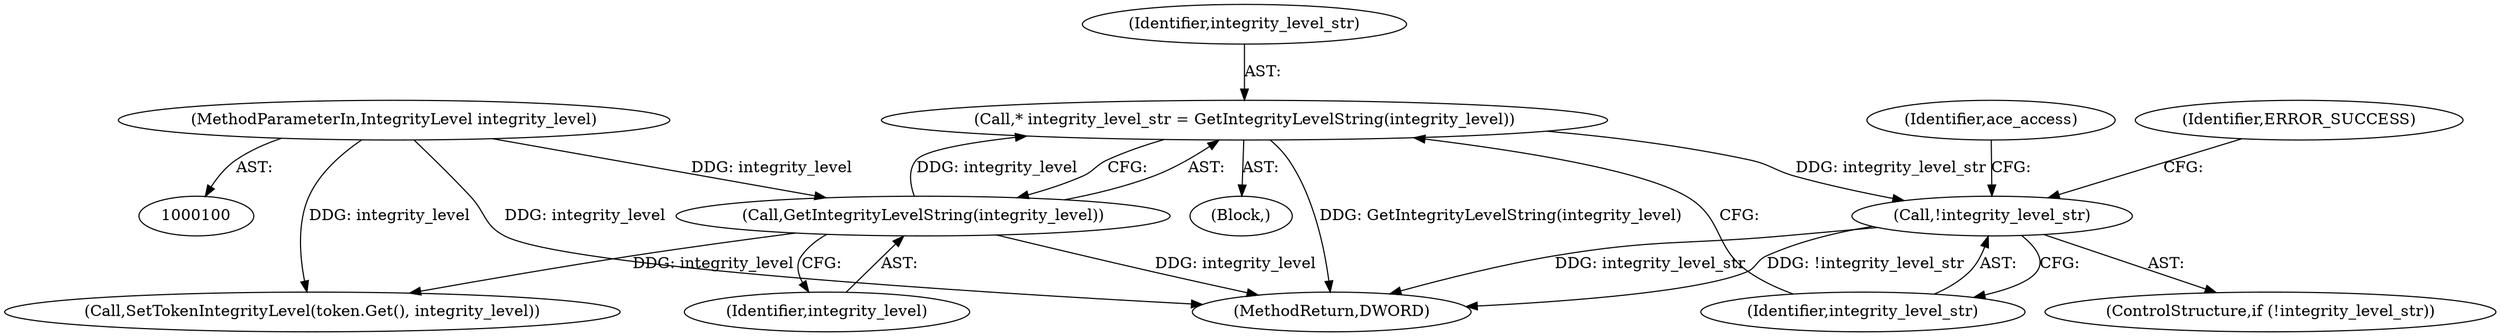 digraph "1_Chrome_48fae61b8a6c9b741f001d478c595b6c7c0af4d9_2@pointer" {
"1000110" [label="(Call,* integrity_level_str = GetIntegrityLevelString(integrity_level))"];
"1000112" [label="(Call,GetIntegrityLevelString(integrity_level))"];
"1000101" [label="(MethodParameterIn,IntegrityLevel integrity_level)"];
"1000115" [label="(Call,!integrity_level_str)"];
"1000115" [label="(Call,!integrity_level_str)"];
"1000111" [label="(Identifier,integrity_level_str)"];
"1000114" [label="(ControlStructure,if (!integrity_level_str))"];
"1000140" [label="(MethodReturn,DWORD)"];
"1000112" [label="(Call,GetIntegrityLevelString(integrity_level))"];
"1000110" [label="(Call,* integrity_level_str = GetIntegrityLevelString(integrity_level))"];
"1000113" [label="(Identifier,integrity_level)"];
"1000122" [label="(Identifier,ace_access)"];
"1000102" [label="(Block,)"];
"1000101" [label="(MethodParameterIn,IntegrityLevel integrity_level)"];
"1000119" [label="(Identifier,ERROR_SUCCESS)"];
"1000116" [label="(Identifier,integrity_level_str)"];
"1000137" [label="(Call,SetTokenIntegrityLevel(token.Get(), integrity_level))"];
"1000110" -> "1000102"  [label="AST: "];
"1000110" -> "1000112"  [label="CFG: "];
"1000111" -> "1000110"  [label="AST: "];
"1000112" -> "1000110"  [label="AST: "];
"1000116" -> "1000110"  [label="CFG: "];
"1000110" -> "1000140"  [label="DDG: GetIntegrityLevelString(integrity_level)"];
"1000112" -> "1000110"  [label="DDG: integrity_level"];
"1000110" -> "1000115"  [label="DDG: integrity_level_str"];
"1000112" -> "1000113"  [label="CFG: "];
"1000113" -> "1000112"  [label="AST: "];
"1000112" -> "1000140"  [label="DDG: integrity_level"];
"1000101" -> "1000112"  [label="DDG: integrity_level"];
"1000112" -> "1000137"  [label="DDG: integrity_level"];
"1000101" -> "1000100"  [label="AST: "];
"1000101" -> "1000140"  [label="DDG: integrity_level"];
"1000101" -> "1000137"  [label="DDG: integrity_level"];
"1000115" -> "1000114"  [label="AST: "];
"1000115" -> "1000116"  [label="CFG: "];
"1000116" -> "1000115"  [label="AST: "];
"1000119" -> "1000115"  [label="CFG: "];
"1000122" -> "1000115"  [label="CFG: "];
"1000115" -> "1000140"  [label="DDG: integrity_level_str"];
"1000115" -> "1000140"  [label="DDG: !integrity_level_str"];
}
